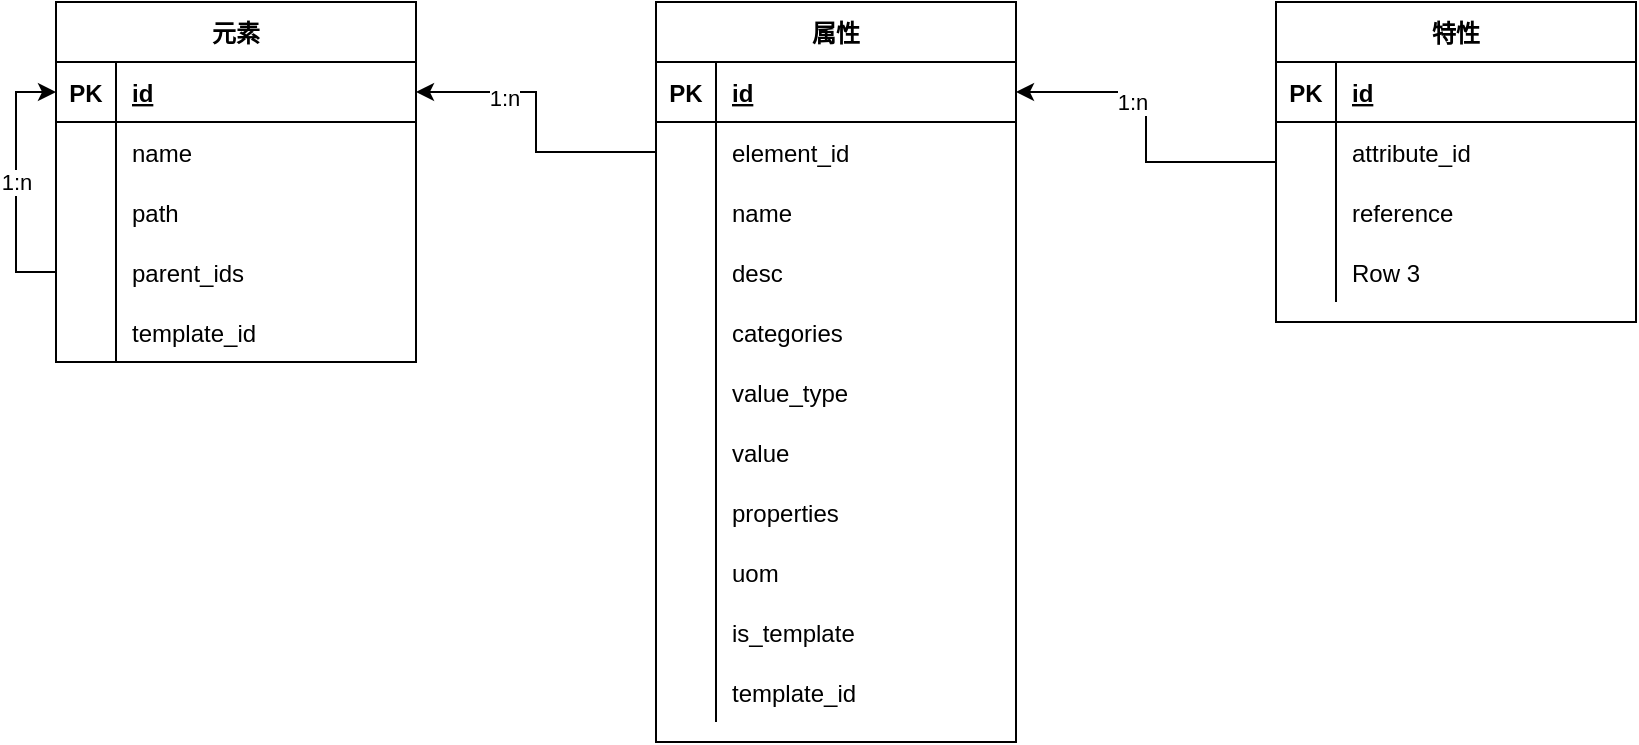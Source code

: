 <mxfile version="13.6.2" type="github"><diagram id="VBx-vUvQuSM0mf0TAdCE" name="Page-1"><mxGraphModel dx="1422" dy="772" grid="1" gridSize="10" guides="1" tooltips="1" connect="1" arrows="1" fold="1" page="1" pageScale="1" pageWidth="827" pageHeight="1169" math="0" shadow="0"><root><mxCell id="0"/><mxCell id="1" parent="0"/><mxCell id="0dApOSbSjiUwqr4_Jw2K-1" value="元素" style="shape=table;startSize=30;container=1;collapsible=1;childLayout=tableLayout;fixedRows=1;rowLines=0;fontStyle=1;align=center;resizeLast=1;" vertex="1" parent="1"><mxGeometry x="140" y="360" width="180" height="180" as="geometry"/></mxCell><mxCell id="0dApOSbSjiUwqr4_Jw2K-2" value="" style="shape=partialRectangle;collapsible=0;dropTarget=0;pointerEvents=0;fillColor=none;top=0;left=0;bottom=1;right=0;points=[[0,0.5],[1,0.5]];portConstraint=eastwest;" vertex="1" parent="0dApOSbSjiUwqr4_Jw2K-1"><mxGeometry y="30" width="180" height="30" as="geometry"/></mxCell><mxCell id="0dApOSbSjiUwqr4_Jw2K-3" value="PK" style="shape=partialRectangle;connectable=0;fillColor=none;top=0;left=0;bottom=0;right=0;fontStyle=1;overflow=hidden;" vertex="1" parent="0dApOSbSjiUwqr4_Jw2K-2"><mxGeometry width="30" height="30" as="geometry"/></mxCell><mxCell id="0dApOSbSjiUwqr4_Jw2K-4" value="id" style="shape=partialRectangle;connectable=0;fillColor=none;top=0;left=0;bottom=0;right=0;align=left;spacingLeft=6;fontStyle=5;overflow=hidden;" vertex="1" parent="0dApOSbSjiUwqr4_Jw2K-2"><mxGeometry x="30" width="150" height="30" as="geometry"/></mxCell><mxCell id="0dApOSbSjiUwqr4_Jw2K-5" value="" style="shape=partialRectangle;collapsible=0;dropTarget=0;pointerEvents=0;fillColor=none;top=0;left=0;bottom=0;right=0;points=[[0,0.5],[1,0.5]];portConstraint=eastwest;" vertex="1" parent="0dApOSbSjiUwqr4_Jw2K-1"><mxGeometry y="60" width="180" height="30" as="geometry"/></mxCell><mxCell id="0dApOSbSjiUwqr4_Jw2K-6" value="" style="shape=partialRectangle;connectable=0;fillColor=none;top=0;left=0;bottom=0;right=0;editable=1;overflow=hidden;" vertex="1" parent="0dApOSbSjiUwqr4_Jw2K-5"><mxGeometry width="30" height="30" as="geometry"/></mxCell><mxCell id="0dApOSbSjiUwqr4_Jw2K-7" value="name" style="shape=partialRectangle;connectable=0;fillColor=none;top=0;left=0;bottom=0;right=0;align=left;spacingLeft=6;overflow=hidden;" vertex="1" parent="0dApOSbSjiUwqr4_Jw2K-5"><mxGeometry x="30" width="150" height="30" as="geometry"/></mxCell><mxCell id="0dApOSbSjiUwqr4_Jw2K-8" value="" style="shape=partialRectangle;collapsible=0;dropTarget=0;pointerEvents=0;fillColor=none;top=0;left=0;bottom=0;right=0;points=[[0,0.5],[1,0.5]];portConstraint=eastwest;" vertex="1" parent="0dApOSbSjiUwqr4_Jw2K-1"><mxGeometry y="90" width="180" height="30" as="geometry"/></mxCell><mxCell id="0dApOSbSjiUwqr4_Jw2K-9" value="" style="shape=partialRectangle;connectable=0;fillColor=none;top=0;left=0;bottom=0;right=0;editable=1;overflow=hidden;" vertex="1" parent="0dApOSbSjiUwqr4_Jw2K-8"><mxGeometry width="30" height="30" as="geometry"/></mxCell><mxCell id="0dApOSbSjiUwqr4_Jw2K-10" value="path" style="shape=partialRectangle;connectable=0;fillColor=none;top=0;left=0;bottom=0;right=0;align=left;spacingLeft=6;overflow=hidden;" vertex="1" parent="0dApOSbSjiUwqr4_Jw2K-8"><mxGeometry x="30" width="150" height="30" as="geometry"/></mxCell><mxCell id="0dApOSbSjiUwqr4_Jw2K-68" value="1:n" style="edgeStyle=orthogonalEdgeStyle;rounded=0;orthogonalLoop=1;jettySize=auto;html=1;entryX=0;entryY=0.5;entryDx=0;entryDy=0;" edge="1" parent="0dApOSbSjiUwqr4_Jw2K-1" source="0dApOSbSjiUwqr4_Jw2K-11" target="0dApOSbSjiUwqr4_Jw2K-2"><mxGeometry relative="1" as="geometry"/></mxCell><mxCell id="0dApOSbSjiUwqr4_Jw2K-11" value="" style="shape=partialRectangle;collapsible=0;dropTarget=0;pointerEvents=0;fillColor=none;top=0;left=0;bottom=0;right=0;points=[[0,0.5],[1,0.5]];portConstraint=eastwest;" vertex="1" parent="0dApOSbSjiUwqr4_Jw2K-1"><mxGeometry y="120" width="180" height="30" as="geometry"/></mxCell><mxCell id="0dApOSbSjiUwqr4_Jw2K-12" value="" style="shape=partialRectangle;connectable=0;fillColor=none;top=0;left=0;bottom=0;right=0;editable=1;overflow=hidden;" vertex="1" parent="0dApOSbSjiUwqr4_Jw2K-11"><mxGeometry width="30" height="30" as="geometry"/></mxCell><mxCell id="0dApOSbSjiUwqr4_Jw2K-13" value="parent_ids" style="shape=partialRectangle;connectable=0;fillColor=none;top=0;left=0;bottom=0;right=0;align=left;spacingLeft=6;overflow=hidden;" vertex="1" parent="0dApOSbSjiUwqr4_Jw2K-11"><mxGeometry x="30" width="150" height="30" as="geometry"/></mxCell><mxCell id="0dApOSbSjiUwqr4_Jw2K-72" value="" style="shape=partialRectangle;collapsible=0;dropTarget=0;pointerEvents=0;fillColor=none;top=0;left=0;bottom=0;right=0;points=[[0,0.5],[1,0.5]];portConstraint=eastwest;" vertex="1" parent="0dApOSbSjiUwqr4_Jw2K-1"><mxGeometry y="150" width="180" height="30" as="geometry"/></mxCell><mxCell id="0dApOSbSjiUwqr4_Jw2K-73" value="" style="shape=partialRectangle;connectable=0;fillColor=none;top=0;left=0;bottom=0;right=0;editable=1;overflow=hidden;" vertex="1" parent="0dApOSbSjiUwqr4_Jw2K-72"><mxGeometry width="30" height="30" as="geometry"/></mxCell><mxCell id="0dApOSbSjiUwqr4_Jw2K-74" value="template_id" style="shape=partialRectangle;connectable=0;fillColor=none;top=0;left=0;bottom=0;right=0;align=left;spacingLeft=6;overflow=hidden;" vertex="1" parent="0dApOSbSjiUwqr4_Jw2K-72"><mxGeometry x="30" width="150" height="30" as="geometry"/></mxCell><mxCell id="0dApOSbSjiUwqr4_Jw2K-44" style="edgeStyle=orthogonalEdgeStyle;rounded=0;orthogonalLoop=1;jettySize=auto;html=1;entryX=1;entryY=0.5;entryDx=0;entryDy=0;" edge="1" parent="1" source="0dApOSbSjiUwqr4_Jw2K-23" target="0dApOSbSjiUwqr4_Jw2K-2"><mxGeometry relative="1" as="geometry"/></mxCell><mxCell id="0dApOSbSjiUwqr4_Jw2K-66" value="1:n" style="edgeLabel;html=1;align=center;verticalAlign=middle;resizable=0;points=[];" vertex="1" connectable="0" parent="0dApOSbSjiUwqr4_Jw2K-44"><mxGeometry x="0.413" y="3" relative="1" as="geometry"><mxPoint as="offset"/></mxGeometry></mxCell><mxCell id="0dApOSbSjiUwqr4_Jw2K-19" value="属性" style="shape=table;startSize=30;container=1;collapsible=1;childLayout=tableLayout;fixedRows=1;rowLines=0;fontStyle=1;align=center;resizeLast=1;" vertex="1" parent="1"><mxGeometry x="440" y="360" width="180" height="370" as="geometry"/></mxCell><mxCell id="0dApOSbSjiUwqr4_Jw2K-20" value="" style="shape=partialRectangle;collapsible=0;dropTarget=0;pointerEvents=0;fillColor=none;top=0;left=0;bottom=1;right=0;points=[[0,0.5],[1,0.5]];portConstraint=eastwest;" vertex="1" parent="0dApOSbSjiUwqr4_Jw2K-19"><mxGeometry y="30" width="180" height="30" as="geometry"/></mxCell><mxCell id="0dApOSbSjiUwqr4_Jw2K-21" value="PK" style="shape=partialRectangle;connectable=0;fillColor=none;top=0;left=0;bottom=0;right=0;fontStyle=1;overflow=hidden;" vertex="1" parent="0dApOSbSjiUwqr4_Jw2K-20"><mxGeometry width="30" height="30" as="geometry"/></mxCell><mxCell id="0dApOSbSjiUwqr4_Jw2K-22" value="id" style="shape=partialRectangle;connectable=0;fillColor=none;top=0;left=0;bottom=0;right=0;align=left;spacingLeft=6;fontStyle=5;overflow=hidden;" vertex="1" parent="0dApOSbSjiUwqr4_Jw2K-20"><mxGeometry x="30" width="150" height="30" as="geometry"/></mxCell><mxCell id="0dApOSbSjiUwqr4_Jw2K-23" value="" style="shape=partialRectangle;collapsible=0;dropTarget=0;pointerEvents=0;fillColor=none;top=0;left=0;bottom=0;right=0;points=[[0,0.5],[1,0.5]];portConstraint=eastwest;" vertex="1" parent="0dApOSbSjiUwqr4_Jw2K-19"><mxGeometry y="60" width="180" height="30" as="geometry"/></mxCell><mxCell id="0dApOSbSjiUwqr4_Jw2K-24" value="" style="shape=partialRectangle;connectable=0;fillColor=none;top=0;left=0;bottom=0;right=0;editable=1;overflow=hidden;" vertex="1" parent="0dApOSbSjiUwqr4_Jw2K-23"><mxGeometry width="30" height="30" as="geometry"/></mxCell><mxCell id="0dApOSbSjiUwqr4_Jw2K-25" value="element_id" style="shape=partialRectangle;connectable=0;fillColor=none;top=0;left=0;bottom=0;right=0;align=left;spacingLeft=6;overflow=hidden;" vertex="1" parent="0dApOSbSjiUwqr4_Jw2K-23"><mxGeometry x="30" width="150" height="30" as="geometry"/></mxCell><mxCell id="0dApOSbSjiUwqr4_Jw2K-41" value="" style="shape=partialRectangle;collapsible=0;dropTarget=0;pointerEvents=0;fillColor=none;top=0;left=0;bottom=0;right=0;points=[[0,0.5],[1,0.5]];portConstraint=eastwest;" vertex="1" parent="0dApOSbSjiUwqr4_Jw2K-19"><mxGeometry y="90" width="180" height="30" as="geometry"/></mxCell><mxCell id="0dApOSbSjiUwqr4_Jw2K-42" value="" style="shape=partialRectangle;connectable=0;fillColor=none;top=0;left=0;bottom=0;right=0;editable=1;overflow=hidden;" vertex="1" parent="0dApOSbSjiUwqr4_Jw2K-41"><mxGeometry width="30" height="30" as="geometry"/></mxCell><mxCell id="0dApOSbSjiUwqr4_Jw2K-43" value="name" style="shape=partialRectangle;connectable=0;fillColor=none;top=0;left=0;bottom=0;right=0;align=left;spacingLeft=6;overflow=hidden;" vertex="1" parent="0dApOSbSjiUwqr4_Jw2K-41"><mxGeometry x="30" width="150" height="30" as="geometry"/></mxCell><mxCell id="0dApOSbSjiUwqr4_Jw2K-26" value="" style="shape=partialRectangle;collapsible=0;dropTarget=0;pointerEvents=0;fillColor=none;top=0;left=0;bottom=0;right=0;points=[[0,0.5],[1,0.5]];portConstraint=eastwest;" vertex="1" parent="0dApOSbSjiUwqr4_Jw2K-19"><mxGeometry y="120" width="180" height="30" as="geometry"/></mxCell><mxCell id="0dApOSbSjiUwqr4_Jw2K-27" value="" style="shape=partialRectangle;connectable=0;fillColor=none;top=0;left=0;bottom=0;right=0;editable=1;overflow=hidden;" vertex="1" parent="0dApOSbSjiUwqr4_Jw2K-26"><mxGeometry width="30" height="30" as="geometry"/></mxCell><mxCell id="0dApOSbSjiUwqr4_Jw2K-28" value="desc" style="shape=partialRectangle;connectable=0;fillColor=none;top=0;left=0;bottom=0;right=0;align=left;spacingLeft=6;overflow=hidden;" vertex="1" parent="0dApOSbSjiUwqr4_Jw2K-26"><mxGeometry x="30" width="150" height="30" as="geometry"/></mxCell><mxCell id="0dApOSbSjiUwqr4_Jw2K-29" value="" style="shape=partialRectangle;collapsible=0;dropTarget=0;pointerEvents=0;fillColor=none;top=0;left=0;bottom=0;right=0;points=[[0,0.5],[1,0.5]];portConstraint=eastwest;" vertex="1" parent="0dApOSbSjiUwqr4_Jw2K-19"><mxGeometry y="150" width="180" height="30" as="geometry"/></mxCell><mxCell id="0dApOSbSjiUwqr4_Jw2K-30" value="" style="shape=partialRectangle;connectable=0;fillColor=none;top=0;left=0;bottom=0;right=0;editable=1;overflow=hidden;" vertex="1" parent="0dApOSbSjiUwqr4_Jw2K-29"><mxGeometry width="30" height="30" as="geometry"/></mxCell><mxCell id="0dApOSbSjiUwqr4_Jw2K-31" value="categories" style="shape=partialRectangle;connectable=0;fillColor=none;top=0;left=0;bottom=0;right=0;align=left;spacingLeft=6;overflow=hidden;" vertex="1" parent="0dApOSbSjiUwqr4_Jw2K-29"><mxGeometry x="30" width="150" height="30" as="geometry"/></mxCell><mxCell id="0dApOSbSjiUwqr4_Jw2K-32" value="" style="shape=partialRectangle;collapsible=0;dropTarget=0;pointerEvents=0;fillColor=none;top=0;left=0;bottom=0;right=0;points=[[0,0.5],[1,0.5]];portConstraint=eastwest;" vertex="1" parent="0dApOSbSjiUwqr4_Jw2K-19"><mxGeometry y="180" width="180" height="30" as="geometry"/></mxCell><mxCell id="0dApOSbSjiUwqr4_Jw2K-33" value="" style="shape=partialRectangle;connectable=0;fillColor=none;top=0;left=0;bottom=0;right=0;editable=1;overflow=hidden;" vertex="1" parent="0dApOSbSjiUwqr4_Jw2K-32"><mxGeometry width="30" height="30" as="geometry"/></mxCell><mxCell id="0dApOSbSjiUwqr4_Jw2K-34" value="value_type" style="shape=partialRectangle;connectable=0;fillColor=none;top=0;left=0;bottom=0;right=0;align=left;spacingLeft=6;overflow=hidden;" vertex="1" parent="0dApOSbSjiUwqr4_Jw2K-32"><mxGeometry x="30" width="150" height="30" as="geometry"/></mxCell><mxCell id="0dApOSbSjiUwqr4_Jw2K-35" value="" style="shape=partialRectangle;collapsible=0;dropTarget=0;pointerEvents=0;fillColor=none;top=0;left=0;bottom=0;right=0;points=[[0,0.5],[1,0.5]];portConstraint=eastwest;" vertex="1" parent="0dApOSbSjiUwqr4_Jw2K-19"><mxGeometry y="210" width="180" height="30" as="geometry"/></mxCell><mxCell id="0dApOSbSjiUwqr4_Jw2K-36" value="" style="shape=partialRectangle;connectable=0;fillColor=none;top=0;left=0;bottom=0;right=0;editable=1;overflow=hidden;" vertex="1" parent="0dApOSbSjiUwqr4_Jw2K-35"><mxGeometry width="30" height="30" as="geometry"/></mxCell><mxCell id="0dApOSbSjiUwqr4_Jw2K-37" value="value" style="shape=partialRectangle;connectable=0;fillColor=none;top=0;left=0;bottom=0;right=0;align=left;spacingLeft=6;overflow=hidden;" vertex="1" parent="0dApOSbSjiUwqr4_Jw2K-35"><mxGeometry x="30" width="150" height="30" as="geometry"/></mxCell><mxCell id="0dApOSbSjiUwqr4_Jw2K-49" value="" style="shape=partialRectangle;collapsible=0;dropTarget=0;pointerEvents=0;fillColor=none;top=0;left=0;bottom=0;right=0;points=[[0,0.5],[1,0.5]];portConstraint=eastwest;" vertex="1" parent="0dApOSbSjiUwqr4_Jw2K-19"><mxGeometry y="240" width="180" height="30" as="geometry"/></mxCell><mxCell id="0dApOSbSjiUwqr4_Jw2K-50" value="" style="shape=partialRectangle;connectable=0;fillColor=none;top=0;left=0;bottom=0;right=0;editable=1;overflow=hidden;" vertex="1" parent="0dApOSbSjiUwqr4_Jw2K-49"><mxGeometry width="30" height="30" as="geometry"/></mxCell><mxCell id="0dApOSbSjiUwqr4_Jw2K-51" value="properties" style="shape=partialRectangle;connectable=0;fillColor=none;top=0;left=0;bottom=0;right=0;align=left;spacingLeft=6;overflow=hidden;" vertex="1" parent="0dApOSbSjiUwqr4_Jw2K-49"><mxGeometry x="30" width="150" height="30" as="geometry"/></mxCell><mxCell id="0dApOSbSjiUwqr4_Jw2K-69" value="" style="shape=partialRectangle;collapsible=0;dropTarget=0;pointerEvents=0;fillColor=none;top=0;left=0;bottom=0;right=0;points=[[0,0.5],[1,0.5]];portConstraint=eastwest;" vertex="1" parent="0dApOSbSjiUwqr4_Jw2K-19"><mxGeometry y="270" width="180" height="30" as="geometry"/></mxCell><mxCell id="0dApOSbSjiUwqr4_Jw2K-70" value="" style="shape=partialRectangle;connectable=0;fillColor=none;top=0;left=0;bottom=0;right=0;editable=1;overflow=hidden;" vertex="1" parent="0dApOSbSjiUwqr4_Jw2K-69"><mxGeometry width="30" height="30" as="geometry"/></mxCell><mxCell id="0dApOSbSjiUwqr4_Jw2K-71" value="uom" style="shape=partialRectangle;connectable=0;fillColor=none;top=0;left=0;bottom=0;right=0;align=left;spacingLeft=6;overflow=hidden;" vertex="1" parent="0dApOSbSjiUwqr4_Jw2K-69"><mxGeometry x="30" width="150" height="30" as="geometry"/></mxCell><mxCell id="0dApOSbSjiUwqr4_Jw2K-75" value="" style="shape=partialRectangle;collapsible=0;dropTarget=0;pointerEvents=0;fillColor=none;top=0;left=0;bottom=0;right=0;points=[[0,0.5],[1,0.5]];portConstraint=eastwest;" vertex="1" parent="0dApOSbSjiUwqr4_Jw2K-19"><mxGeometry y="300" width="180" height="30" as="geometry"/></mxCell><mxCell id="0dApOSbSjiUwqr4_Jw2K-76" value="" style="shape=partialRectangle;connectable=0;fillColor=none;top=0;left=0;bottom=0;right=0;editable=1;overflow=hidden;" vertex="1" parent="0dApOSbSjiUwqr4_Jw2K-75"><mxGeometry width="30" height="30" as="geometry"/></mxCell><mxCell id="0dApOSbSjiUwqr4_Jw2K-77" value="is_template" style="shape=partialRectangle;connectable=0;fillColor=none;top=0;left=0;bottom=0;right=0;align=left;spacingLeft=6;overflow=hidden;" vertex="1" parent="0dApOSbSjiUwqr4_Jw2K-75"><mxGeometry x="30" width="150" height="30" as="geometry"/></mxCell><mxCell id="0dApOSbSjiUwqr4_Jw2K-78" value="" style="shape=partialRectangle;collapsible=0;dropTarget=0;pointerEvents=0;fillColor=none;top=0;left=0;bottom=0;right=0;points=[[0,0.5],[1,0.5]];portConstraint=eastwest;" vertex="1" parent="0dApOSbSjiUwqr4_Jw2K-19"><mxGeometry y="330" width="180" height="30" as="geometry"/></mxCell><mxCell id="0dApOSbSjiUwqr4_Jw2K-79" value="" style="shape=partialRectangle;connectable=0;fillColor=none;top=0;left=0;bottom=0;right=0;editable=1;overflow=hidden;" vertex="1" parent="0dApOSbSjiUwqr4_Jw2K-78"><mxGeometry width="30" height="30" as="geometry"/></mxCell><mxCell id="0dApOSbSjiUwqr4_Jw2K-80" value="template_id" style="shape=partialRectangle;connectable=0;fillColor=none;top=0;left=0;bottom=0;right=0;align=left;spacingLeft=6;overflow=hidden;" vertex="1" parent="0dApOSbSjiUwqr4_Jw2K-78"><mxGeometry x="30" width="150" height="30" as="geometry"/></mxCell><mxCell id="0dApOSbSjiUwqr4_Jw2K-65" style="edgeStyle=orthogonalEdgeStyle;rounded=0;orthogonalLoop=1;jettySize=auto;html=1;entryX=1;entryY=0.5;entryDx=0;entryDy=0;" edge="1" parent="1" source="0dApOSbSjiUwqr4_Jw2K-52" target="0dApOSbSjiUwqr4_Jw2K-20"><mxGeometry relative="1" as="geometry"/></mxCell><mxCell id="0dApOSbSjiUwqr4_Jw2K-67" value="1:n" style="edgeLabel;html=1;align=center;verticalAlign=middle;resizable=0;points=[];" vertex="1" connectable="0" parent="0dApOSbSjiUwqr4_Jw2K-65"><mxGeometry x="0.297" y="5" relative="1" as="geometry"><mxPoint as="offset"/></mxGeometry></mxCell><mxCell id="0dApOSbSjiUwqr4_Jw2K-52" value="特性" style="shape=table;startSize=30;container=1;collapsible=1;childLayout=tableLayout;fixedRows=1;rowLines=0;fontStyle=1;align=center;resizeLast=1;" vertex="1" parent="1"><mxGeometry x="750" y="360" width="180" height="160" as="geometry"/></mxCell><mxCell id="0dApOSbSjiUwqr4_Jw2K-53" value="" style="shape=partialRectangle;collapsible=0;dropTarget=0;pointerEvents=0;fillColor=none;top=0;left=0;bottom=1;right=0;points=[[0,0.5],[1,0.5]];portConstraint=eastwest;" vertex="1" parent="0dApOSbSjiUwqr4_Jw2K-52"><mxGeometry y="30" width="180" height="30" as="geometry"/></mxCell><mxCell id="0dApOSbSjiUwqr4_Jw2K-54" value="PK" style="shape=partialRectangle;connectable=0;fillColor=none;top=0;left=0;bottom=0;right=0;fontStyle=1;overflow=hidden;" vertex="1" parent="0dApOSbSjiUwqr4_Jw2K-53"><mxGeometry width="30" height="30" as="geometry"/></mxCell><mxCell id="0dApOSbSjiUwqr4_Jw2K-55" value="id" style="shape=partialRectangle;connectable=0;fillColor=none;top=0;left=0;bottom=0;right=0;align=left;spacingLeft=6;fontStyle=5;overflow=hidden;" vertex="1" parent="0dApOSbSjiUwqr4_Jw2K-53"><mxGeometry x="30" width="150" height="30" as="geometry"/></mxCell><mxCell id="0dApOSbSjiUwqr4_Jw2K-56" value="" style="shape=partialRectangle;collapsible=0;dropTarget=0;pointerEvents=0;fillColor=none;top=0;left=0;bottom=0;right=0;points=[[0,0.5],[1,0.5]];portConstraint=eastwest;" vertex="1" parent="0dApOSbSjiUwqr4_Jw2K-52"><mxGeometry y="60" width="180" height="30" as="geometry"/></mxCell><mxCell id="0dApOSbSjiUwqr4_Jw2K-57" value="" style="shape=partialRectangle;connectable=0;fillColor=none;top=0;left=0;bottom=0;right=0;editable=1;overflow=hidden;" vertex="1" parent="0dApOSbSjiUwqr4_Jw2K-56"><mxGeometry width="30" height="30" as="geometry"/></mxCell><mxCell id="0dApOSbSjiUwqr4_Jw2K-58" value="attribute_id" style="shape=partialRectangle;connectable=0;fillColor=none;top=0;left=0;bottom=0;right=0;align=left;spacingLeft=6;overflow=hidden;" vertex="1" parent="0dApOSbSjiUwqr4_Jw2K-56"><mxGeometry x="30" width="150" height="30" as="geometry"/></mxCell><mxCell id="0dApOSbSjiUwqr4_Jw2K-59" value="" style="shape=partialRectangle;collapsible=0;dropTarget=0;pointerEvents=0;fillColor=none;top=0;left=0;bottom=0;right=0;points=[[0,0.5],[1,0.5]];portConstraint=eastwest;" vertex="1" parent="0dApOSbSjiUwqr4_Jw2K-52"><mxGeometry y="90" width="180" height="30" as="geometry"/></mxCell><mxCell id="0dApOSbSjiUwqr4_Jw2K-60" value="" style="shape=partialRectangle;connectable=0;fillColor=none;top=0;left=0;bottom=0;right=0;editable=1;overflow=hidden;" vertex="1" parent="0dApOSbSjiUwqr4_Jw2K-59"><mxGeometry width="30" height="30" as="geometry"/></mxCell><mxCell id="0dApOSbSjiUwqr4_Jw2K-61" value="reference" style="shape=partialRectangle;connectable=0;fillColor=none;top=0;left=0;bottom=0;right=0;align=left;spacingLeft=6;overflow=hidden;" vertex="1" parent="0dApOSbSjiUwqr4_Jw2K-59"><mxGeometry x="30" width="150" height="30" as="geometry"/></mxCell><mxCell id="0dApOSbSjiUwqr4_Jw2K-62" value="" style="shape=partialRectangle;collapsible=0;dropTarget=0;pointerEvents=0;fillColor=none;top=0;left=0;bottom=0;right=0;points=[[0,0.5],[1,0.5]];portConstraint=eastwest;" vertex="1" parent="0dApOSbSjiUwqr4_Jw2K-52"><mxGeometry y="120" width="180" height="30" as="geometry"/></mxCell><mxCell id="0dApOSbSjiUwqr4_Jw2K-63" value="" style="shape=partialRectangle;connectable=0;fillColor=none;top=0;left=0;bottom=0;right=0;editable=1;overflow=hidden;" vertex="1" parent="0dApOSbSjiUwqr4_Jw2K-62"><mxGeometry width="30" height="30" as="geometry"/></mxCell><mxCell id="0dApOSbSjiUwqr4_Jw2K-64" value="Row 3" style="shape=partialRectangle;connectable=0;fillColor=none;top=0;left=0;bottom=0;right=0;align=left;spacingLeft=6;overflow=hidden;" vertex="1" parent="0dApOSbSjiUwqr4_Jw2K-62"><mxGeometry x="30" width="150" height="30" as="geometry"/></mxCell></root></mxGraphModel></diagram></mxfile>